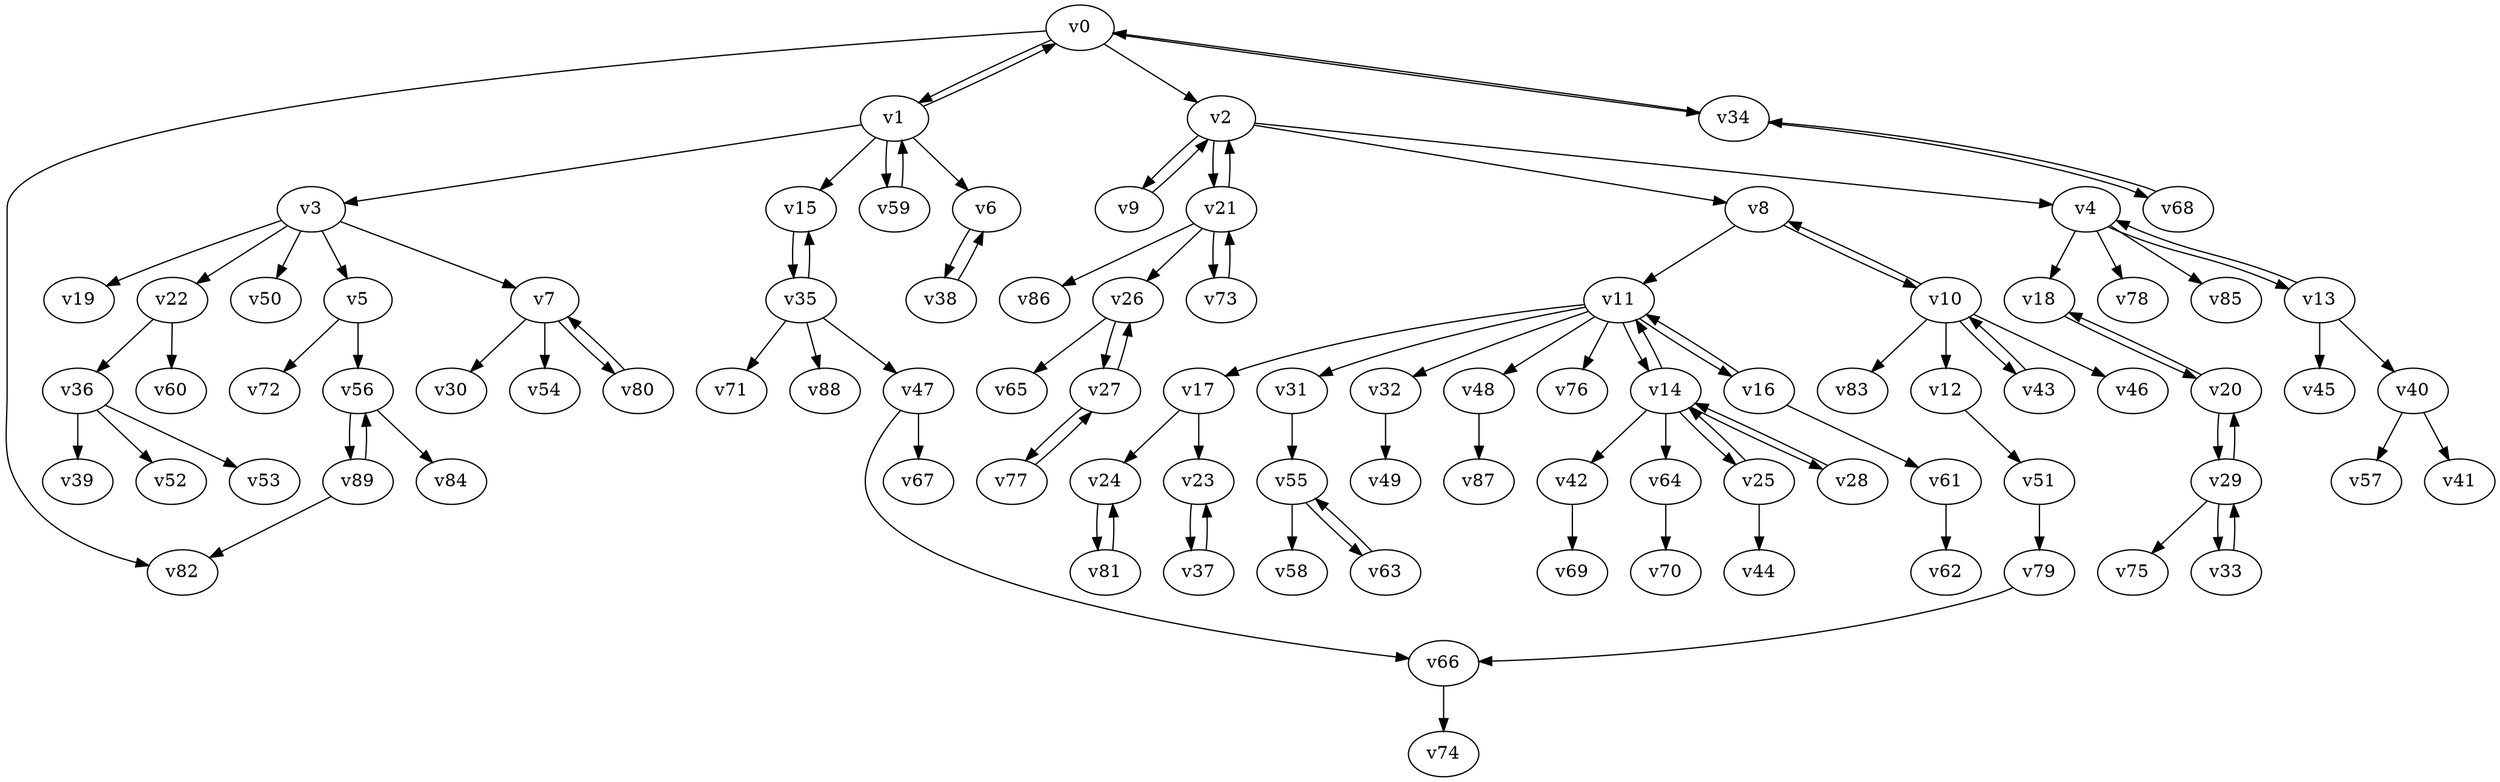 digraph test134 {
    v0 [name="v0", player=0, weight=11];
    v1 [name="v1", player=1, weight=10];
    v2 [name="v2", player=0, weight=4];
    v3 [name="v3", player=1, weight=-1];
    v4 [name="v4", player=0, weight=16];
    v5 [name="v5", player=1, weight=1];
    v6 [name="v6", player=0, weight=4];
    v7 [name="v7", player=1, weight=13];
    v8 [name="v8", player=0, weight=8];
    v9 [name="v9", player=1, weight=11];
    v10 [name="v10", player=0, weight=0];
    v11 [name="v11", player=1, weight=12];
    v12 [name="v12", player=0, weight=12];
    v13 [name="v13", player=1, weight=8];
    v14 [name="v14", player=0, weight=1];
    v15 [name="v15", player=1, weight=11];
    v16 [name="v16", player=0, weight=-1];
    v17 [name="v17", player=1, weight=16];
    v18 [name="v18", player=0, weight=4];
    v19 [name="v19", player=1, weight=5];
    v20 [name="v20", player=0, weight=-3];
    v21 [name="v21", player=1, weight=2];
    v22 [name="v22", player=0, weight=6];
    v23 [name="v23", player=1, weight=8];
    v24 [name="v24", player=0, weight=8];
    v25 [name="v25", player=1, weight=15];
    v26 [name="v26", player=0, weight=14];
    v27 [name="v27", player=1, weight=7];
    v28 [name="v28", player=0, weight=5];
    v29 [name="v29", player=1, weight=13];
    v30 [name="v30", player=0, weight=3];
    v31 [name="v31", player=1, weight=2];
    v32 [name="v32", player=0, weight=2];
    v33 [name="v33", player=1, weight=6];
    v34 [name="v34", player=0, weight=11];
    v35 [name="v35", player=1, weight=13];
    v36 [name="v36", player=0, weight=6];
    v37 [name="v37", player=1, weight=10];
    v38 [name="v38", player=0, weight=6];
    v39 [name="v39", player=1, weight=5];
    v40 [name="v40", player=0, weight=0];
    v41 [name="v41", player=1, weight=16];
    v42 [name="v42", player=0, weight=1];
    v43 [name="v43", player=1, weight=2];
    v44 [name="v44", player=0, weight=3];
    v45 [name="v45", player=1, weight=15];
    v46 [name="v46", player=0, weight=12];
    v47 [name="v47", player=1, weight=8];
    v48 [name="v48", player=0, weight=5];
    v49 [name="v49", player=1, weight=5];
    v50 [name="v50", player=0, weight=9];
    v51 [name="v51", player=1, weight=9];
    v52 [name="v52", player=0, weight=6];
    v53 [name="v53", player=1, weight=17];
    v54 [name="v54", player=0, weight=11];
    v55 [name="v55", player=1, weight=7];
    v56 [name="v56", player=0, weight=7];
    v57 [name="v57", player=1, weight=2];
    v58 [name="v58", player=0, weight=9];
    v59 [name="v59", player=1, weight=7];
    v60 [name="v60", player=0, weight=6];
    v61 [name="v61", player=1, weight=13];
    v62 [name="v62", player=0, weight=18];
    v63 [name="v63", player=1, weight=8];
    v64 [name="v64", player=0, weight=15];
    v65 [name="v65", player=1, weight=3];
    v66 [name="v66", player=0, weight=7];
    v67 [name="v67", player=1, weight=2];
    v68 [name="v68", player=0, weight=14];
    v69 [name="v69", player=1, weight=-2];
    v70 [name="v70", player=0, weight=4];
    v71 [name="v71", player=1, weight=13];
    v72 [name="v72", player=0, weight=8];
    v73 [name="v73", player=1, weight=10];
    v74 [name="v74", player=0, weight=6];
    v75 [name="v75", player=1, weight=8];
    v76 [name="v76", player=0, weight=8];
    v77 [name="v77", player=1, weight=0];
    v78 [name="v78", player=0, weight=8];
    v79 [name="v79", player=1, weight=4];
    v80 [name="v80", player=0, weight=11];
    v81 [name="v81", player=1, weight=10];
    v82 [name="v82", player=0, weight=9];
    v83 [name="v83", player=1, weight=10];
    v84 [name="v84", player=0, weight=6];
    v85 [name="v85", player=1, weight=1];
    v86 [name="v86", player=0, weight=12];
    v87 [name="v87", player=1, weight=16];
    v88 [name="v88", player=0, weight=-1];
    v89 [name="v89", player=1, weight=13];
    v0 -> v1;
    v1 -> v0;
    v0 -> v2;
    v1 -> v3;
    v2 -> v4;
    v3 -> v5;
    v1 -> v6;
    v3 -> v7;
    v2 -> v8;
    v2 -> v9;
    v9 -> v2;
    v8 -> v10;
    v10 -> v8;
    v8 -> v11;
    v10 -> v12;
    v4 -> v13;
    v13 -> v4;
    v11 -> v14;
    v14 -> v11;
    v1 -> v15;
    v11 -> v16;
    v16 -> v11;
    v11 -> v17;
    v4 -> v18;
    v3 -> v19;
    v18 -> v20;
    v20 -> v18;
    v2 -> v21;
    v21 -> v2;
    v3 -> v22;
    v17 -> v23;
    v17 -> v24;
    v14 -> v25;
    v25 -> v14;
    v21 -> v26;
    v26 -> v27;
    v27 -> v26;
    v14 -> v28;
    v28 -> v14;
    v20 -> v29;
    v29 -> v20;
    v7 -> v30;
    v11 -> v31;
    v11 -> v32;
    v29 -> v33;
    v33 -> v29;
    v0 -> v34;
    v34 -> v0;
    v15 -> v35;
    v35 -> v15;
    v22 -> v36;
    v23 -> v37;
    v37 -> v23;
    v6 -> v38;
    v38 -> v6;
    v36 -> v39;
    v13 -> v40;
    v40 -> v41;
    v14 -> v42;
    v10 -> v43;
    v43 -> v10;
    v25 -> v44;
    v13 -> v45;
    v10 -> v46;
    v35 -> v47;
    v11 -> v48;
    v32 -> v49;
    v3 -> v50;
    v12 -> v51;
    v36 -> v52;
    v36 -> v53;
    v7 -> v54;
    v31 -> v55;
    v5 -> v56;
    v40 -> v57;
    v55 -> v58;
    v1 -> v59;
    v59 -> v1;
    v22 -> v60;
    v16 -> v61;
    v61 -> v62;
    v55 -> v63;
    v63 -> v55;
    v14 -> v64;
    v26 -> v65;
    v47 -> v66;
    v47 -> v67;
    v34 -> v68;
    v68 -> v34;
    v42 -> v69;
    v64 -> v70;
    v35 -> v71;
    v5 -> v72;
    v21 -> v73;
    v73 -> v21;
    v66 -> v74;
    v29 -> v75;
    v11 -> v76;
    v27 -> v77;
    v77 -> v27;
    v4 -> v78;
    v51 -> v79;
    v7 -> v80;
    v80 -> v7;
    v24 -> v81;
    v81 -> v24;
    v0 -> v82;
    v10 -> v83;
    v56 -> v84;
    v4 -> v85;
    v21 -> v86;
    v48 -> v87;
    v35 -> v88;
    v56 -> v89;
    v89 -> v56;
    v89 -> v82;
    v79 -> v66;
}
